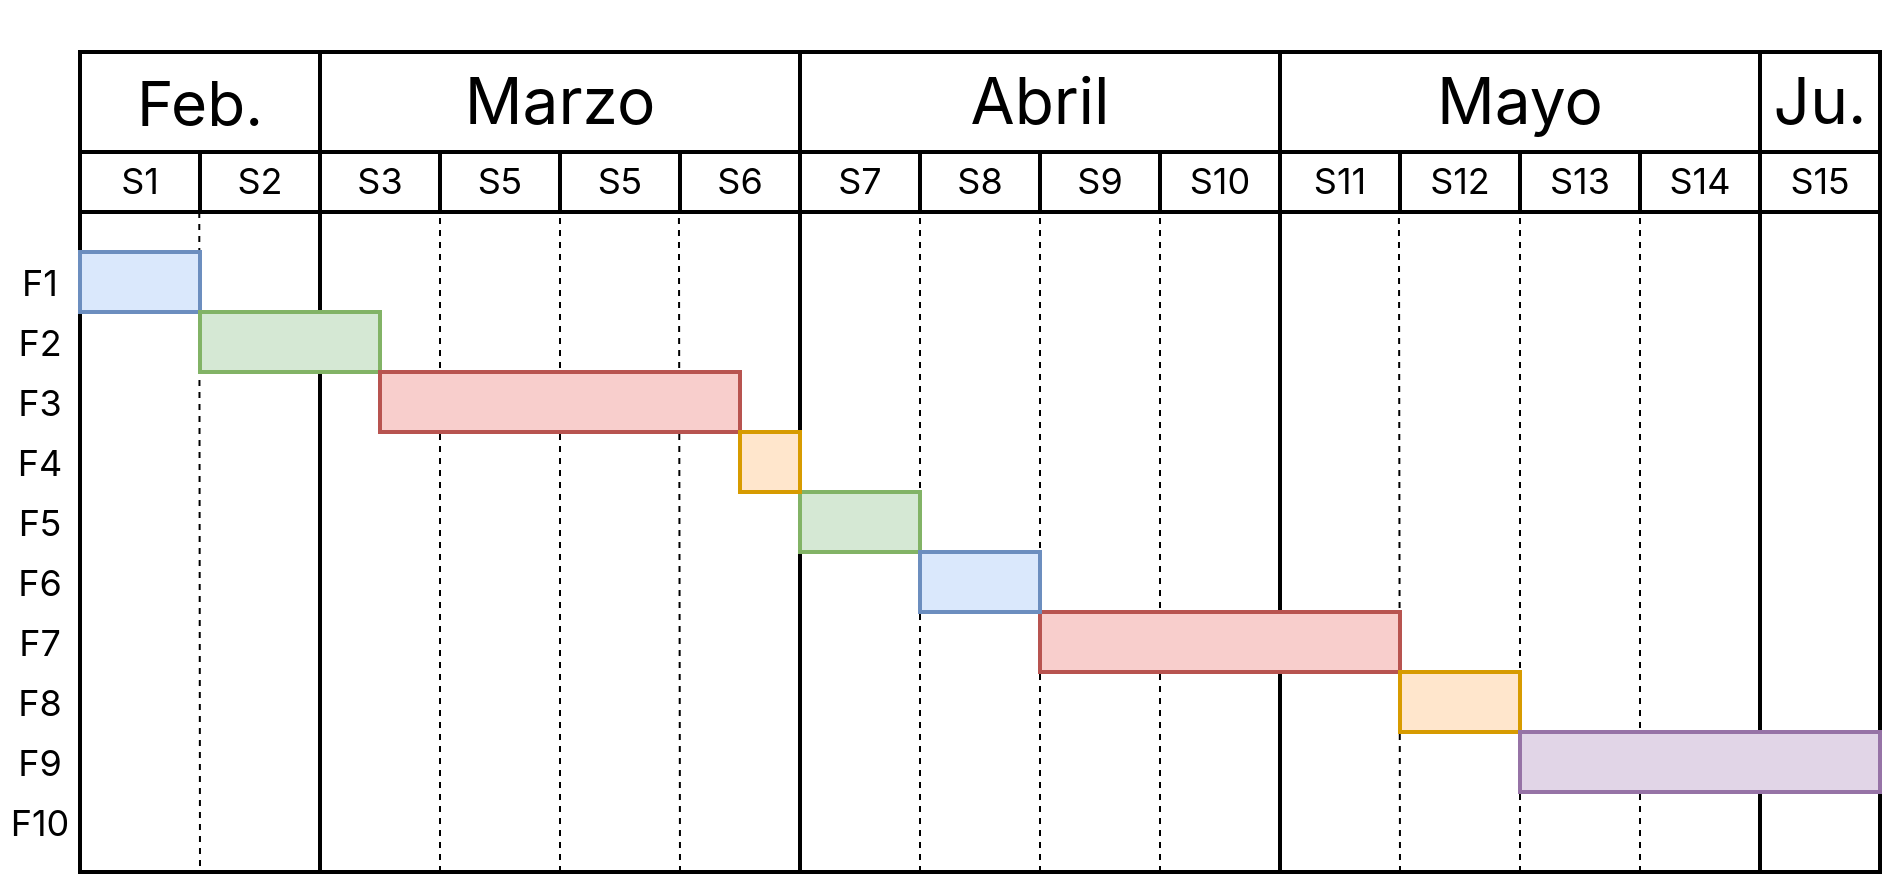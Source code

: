 <mxfile version="28.1.2">
  <diagram name="Page-1" id="Mt_HUXR5O6kLTx0qWId0">
    <mxGraphModel dx="1574" dy="2117" grid="1" gridSize="10" guides="1" tooltips="1" connect="1" arrows="1" fold="1" page="1" pageScale="1" pageWidth="827" pageHeight="1169" background="none" math="0" shadow="0">
      <root>
        <mxCell id="0" />
        <mxCell id="1" parent="0" />
        <mxCell id="3ni7MIBzhpr4WXZ2Zg2e-13" value="" style="rounded=0;whiteSpace=wrap;html=1;fillColor=none;strokeWidth=2;" parent="1" vertex="1">
          <mxGeometry x="240" y="40" width="240" height="360" as="geometry" />
        </mxCell>
        <mxCell id="9bHcRbHwBZqyY6m2YPGw-12" value="" style="endArrow=none;html=1;rounded=0;entryX=0;entryY=1;entryDx=0;entryDy=0;exitX=0.25;exitY=1;exitDx=0;exitDy=0;dashed=1;" parent="1" edge="1" source="3ni7MIBzhpr4WXZ2Zg2e-13">
          <mxGeometry width="50" height="50" relative="1" as="geometry">
            <mxPoint x="300" y="380" as="sourcePoint" />
            <mxPoint x="300" y="70" as="targetPoint" />
          </mxGeometry>
        </mxCell>
        <mxCell id="j2amn9IV4w0OwR7YDSab-1" value="&lt;font data-font-src=&quot;https://fonts.googleapis.com/css?family=Inter&quot;&gt;Feb.&lt;/font&gt;" style="rounded=0;whiteSpace=wrap;html=1;fontFamily=Inter;fontSource=https%3A%2F%2Ffonts.googleapis.com%2Fcss%3Ffamily%3DInter;fontSize=31;strokeWidth=2;" parent="1" vertex="1">
          <mxGeometry x="120" y="-10" width="120" height="50" as="geometry" />
        </mxCell>
        <mxCell id="j2amn9IV4w0OwR7YDSab-2" value="&lt;p&gt;&lt;font face=&quot;Inter&quot; data-font-src=&quot;https://fonts.googleapis.com/css?family=Inter&quot;&gt;Marzo&lt;/font&gt;&lt;/p&gt;" style="rounded=0;whiteSpace=wrap;html=1;fontSize=32;strokeWidth=2;" parent="1" vertex="1">
          <mxGeometry x="240" y="-10" width="240" height="50" as="geometry" />
        </mxCell>
        <mxCell id="j2amn9IV4w0OwR7YDSab-3" value="&lt;p&gt;&lt;font face=&quot;Inter&quot; data-font-src=&quot;https://fonts.googleapis.com/css?family=Inter&quot;&gt;Abril&lt;/font&gt;&lt;/p&gt;" style="rounded=0;whiteSpace=wrap;html=1;fontSize=32;strokeWidth=2;" parent="1" vertex="1">
          <mxGeometry x="480" y="-10" width="240" height="50" as="geometry" />
        </mxCell>
        <mxCell id="3ni7MIBzhpr4WXZ2Zg2e-1" value="&lt;font face=&quot;Inter&quot; data-font-src=&quot;https://fonts.googleapis.com/css?family=Inter&quot;&gt;Mayo&lt;/font&gt;" style="rounded=0;whiteSpace=wrap;html=1;fontSize=32;strokeWidth=2;" parent="1" vertex="1">
          <mxGeometry x="720" y="-10" width="240" height="50" as="geometry" />
        </mxCell>
        <mxCell id="3ni7MIBzhpr4WXZ2Zg2e-2" value="&lt;p&gt;&lt;font face=&quot;Inter&quot; data-font-src=&quot;https://fonts.googleapis.com/css?family=Inter&quot;&gt;Ju.&lt;/font&gt;&lt;/p&gt;" style="rounded=0;whiteSpace=wrap;html=1;fontSize=32;strokeWidth=2;" parent="1" vertex="1">
          <mxGeometry x="960" y="-10" width="60" height="50" as="geometry" />
        </mxCell>
        <mxCell id="3ni7MIBzhpr4WXZ2Zg2e-3" value="" style="rounded=0;whiteSpace=wrap;html=1;fillColor=none;strokeWidth=2;" parent="1" vertex="1">
          <mxGeometry x="120" y="40" width="120" height="360" as="geometry" />
        </mxCell>
        <mxCell id="3ni7MIBzhpr4WXZ2Zg2e-11" value="&lt;font face=&quot;Inter&quot;&gt;S1&lt;/font&gt;" style="rounded=0;whiteSpace=wrap;html=1;strokeWidth=2;fontSize=18;" parent="1" vertex="1">
          <mxGeometry x="120" y="40" width="60" height="30" as="geometry" />
        </mxCell>
        <mxCell id="3ni7MIBzhpr4WXZ2Zg2e-12" value="&lt;font face=&quot;Inter&quot;&gt;S2&lt;/font&gt;" style="rounded=0;whiteSpace=wrap;html=1;strokeWidth=2;fontSize=18;" parent="1" vertex="1">
          <mxGeometry x="180" y="40" width="60" height="30" as="geometry" />
        </mxCell>
        <mxCell id="3ni7MIBzhpr4WXZ2Zg2e-14" value="&lt;font face=&quot;Inter&quot;&gt;S3&lt;/font&gt;" style="rounded=0;whiteSpace=wrap;html=1;strokeWidth=2;fontSize=18;" parent="1" vertex="1">
          <mxGeometry x="240" y="40" width="60" height="30" as="geometry" />
        </mxCell>
        <mxCell id="3ni7MIBzhpr4WXZ2Zg2e-15" value="&lt;font face=&quot;Inter&quot;&gt;S5&lt;/font&gt;" style="rounded=0;whiteSpace=wrap;html=1;strokeWidth=2;fontSize=18;" parent="1" vertex="1">
          <mxGeometry x="300" y="40" width="60" height="30" as="geometry" />
        </mxCell>
        <mxCell id="3ni7MIBzhpr4WXZ2Zg2e-16" value="&lt;font face=&quot;Inter&quot;&gt;S5&lt;/font&gt;" style="rounded=0;whiteSpace=wrap;html=1;strokeWidth=2;fontSize=18;" parent="1" vertex="1">
          <mxGeometry x="360" y="40" width="60" height="30" as="geometry" />
        </mxCell>
        <mxCell id="3ni7MIBzhpr4WXZ2Zg2e-17" value="&lt;font face=&quot;Inter&quot;&gt;S6&lt;/font&gt;" style="rounded=0;whiteSpace=wrap;html=1;strokeWidth=2;fontSize=18;" parent="1" vertex="1">
          <mxGeometry x="420" y="40" width="60" height="30" as="geometry" />
        </mxCell>
        <mxCell id="3ni7MIBzhpr4WXZ2Zg2e-18" value="" style="rounded=0;whiteSpace=wrap;html=1;fillColor=none;strokeWidth=2;" parent="1" vertex="1">
          <mxGeometry x="480" y="40" width="240" height="360" as="geometry" />
        </mxCell>
        <mxCell id="3ni7MIBzhpr4WXZ2Zg2e-19" value="" style="rounded=0;whiteSpace=wrap;html=1;fillColor=none;strokeWidth=2;" parent="1" vertex="1">
          <mxGeometry x="720" y="40" width="240" height="360" as="geometry" />
        </mxCell>
        <mxCell id="3ni7MIBzhpr4WXZ2Zg2e-20" value="" style="rounded=0;whiteSpace=wrap;html=1;fillColor=none;strokeWidth=2;" parent="1" vertex="1">
          <mxGeometry x="960" y="40" width="60" height="360" as="geometry" />
        </mxCell>
        <mxCell id="3ni7MIBzhpr4WXZ2Zg2e-21" value="&lt;font face=&quot;Inter&quot;&gt;S7&lt;/font&gt;" style="rounded=0;whiteSpace=wrap;html=1;strokeWidth=2;fontSize=18;" parent="1" vertex="1">
          <mxGeometry x="480" y="40" width="60" height="30" as="geometry" />
        </mxCell>
        <mxCell id="3ni7MIBzhpr4WXZ2Zg2e-22" value="&lt;font face=&quot;Inter&quot;&gt;S8&lt;/font&gt;" style="rounded=0;whiteSpace=wrap;html=1;strokeWidth=2;fontSize=18;" parent="1" vertex="1">
          <mxGeometry x="540" y="40" width="60" height="30" as="geometry" />
        </mxCell>
        <mxCell id="3ni7MIBzhpr4WXZ2Zg2e-23" value="&lt;font face=&quot;Inter&quot;&gt;S9&lt;/font&gt;" style="rounded=0;whiteSpace=wrap;html=1;strokeWidth=2;fontSize=18;" parent="1" vertex="1">
          <mxGeometry x="600" y="40" width="60" height="30" as="geometry" />
        </mxCell>
        <mxCell id="3ni7MIBzhpr4WXZ2Zg2e-24" value="&lt;font face=&quot;Inter&quot;&gt;S10&lt;/font&gt;" style="rounded=0;whiteSpace=wrap;html=1;strokeWidth=2;fontSize=18;" parent="1" vertex="1">
          <mxGeometry x="660" y="40" width="60" height="30" as="geometry" />
        </mxCell>
        <mxCell id="3ni7MIBzhpr4WXZ2Zg2e-25" value="&lt;font face=&quot;Inter&quot;&gt;S11&lt;/font&gt;" style="rounded=0;whiteSpace=wrap;html=1;strokeWidth=2;fontSize=18;" parent="1" vertex="1">
          <mxGeometry x="720" y="40" width="60" height="30" as="geometry" />
        </mxCell>
        <mxCell id="3ni7MIBzhpr4WXZ2Zg2e-26" value="&lt;font face=&quot;Inter&quot;&gt;S12&lt;/font&gt;" style="rounded=0;whiteSpace=wrap;html=1;strokeWidth=2;fontSize=18;" parent="1" vertex="1">
          <mxGeometry x="780" y="40" width="60" height="30" as="geometry" />
        </mxCell>
        <mxCell id="3ni7MIBzhpr4WXZ2Zg2e-27" value="&lt;font face=&quot;Inter&quot;&gt;S13&lt;/font&gt;" style="rounded=0;whiteSpace=wrap;html=1;strokeWidth=2;fontSize=18;" parent="1" vertex="1">
          <mxGeometry x="840" y="40" width="60" height="30" as="geometry" />
        </mxCell>
        <mxCell id="3ni7MIBzhpr4WXZ2Zg2e-28" value="&lt;font face=&quot;Inter&quot;&gt;S14&lt;/font&gt;" style="rounded=0;whiteSpace=wrap;html=1;strokeWidth=2;fontSize=18;" parent="1" vertex="1">
          <mxGeometry x="900" y="40" width="60" height="30" as="geometry" />
        </mxCell>
        <mxCell id="3ni7MIBzhpr4WXZ2Zg2e-29" value="&lt;font face=&quot;Inter&quot;&gt;S15&lt;/font&gt;" style="rounded=0;whiteSpace=wrap;html=1;strokeWidth=2;fontSize=18;" parent="1" vertex="1">
          <mxGeometry x="960" y="40" width="60" height="30" as="geometry" />
        </mxCell>
        <mxCell id="9bHcRbHwBZqyY6m2YPGw-1" value="F1" style="text;html=1;align=center;verticalAlign=middle;whiteSpace=wrap;rounded=0;fontFamily=Inter;fontSource=https%3A%2F%2Ffonts.googleapis.com%2Fcss%3Ffamily%3DInter;fontSize=18;" parent="1" vertex="1">
          <mxGeometry x="80" y="90" width="40" height="30" as="geometry" />
        </mxCell>
        <mxCell id="9bHcRbHwBZqyY6m2YPGw-2" value="F2" style="text;html=1;align=center;verticalAlign=middle;whiteSpace=wrap;rounded=0;fontFamily=Inter;fontSource=https%3A%2F%2Ffonts.googleapis.com%2Fcss%3Ffamily%3DInter;fontSize=18;" parent="1" vertex="1">
          <mxGeometry x="80" y="120" width="40" height="30" as="geometry" />
        </mxCell>
        <mxCell id="9bHcRbHwBZqyY6m2YPGw-3" value="F3" style="text;html=1;align=center;verticalAlign=middle;whiteSpace=wrap;rounded=0;fontFamily=Inter;fontSource=https%3A%2F%2Ffonts.googleapis.com%2Fcss%3Ffamily%3DInter;fontSize=18;" parent="1" vertex="1">
          <mxGeometry x="80" y="150" width="40" height="30" as="geometry" />
        </mxCell>
        <mxCell id="9bHcRbHwBZqyY6m2YPGw-4" value="F4" style="text;html=1;align=center;verticalAlign=middle;whiteSpace=wrap;rounded=0;fontFamily=Inter;fontSource=https%3A%2F%2Ffonts.googleapis.com%2Fcss%3Ffamily%3DInter;fontSize=18;" parent="1" vertex="1">
          <mxGeometry x="80" y="180" width="40" height="30" as="geometry" />
        </mxCell>
        <mxCell id="9bHcRbHwBZqyY6m2YPGw-5" value="F5" style="text;html=1;align=center;verticalAlign=middle;whiteSpace=wrap;rounded=0;fontFamily=Inter;fontSource=https%3A%2F%2Ffonts.googleapis.com%2Fcss%3Ffamily%3DInter;fontSize=18;" parent="1" vertex="1">
          <mxGeometry x="80" y="210" width="40" height="30" as="geometry" />
        </mxCell>
        <mxCell id="9bHcRbHwBZqyY6m2YPGw-6" value="F6" style="text;html=1;align=center;verticalAlign=middle;whiteSpace=wrap;rounded=0;fontFamily=Inter;fontSource=https%3A%2F%2Ffonts.googleapis.com%2Fcss%3Ffamily%3DInter;fontSize=18;" parent="1" vertex="1">
          <mxGeometry x="80" y="240" width="40" height="30" as="geometry" />
        </mxCell>
        <mxCell id="9bHcRbHwBZqyY6m2YPGw-7" value="F7" style="text;html=1;align=center;verticalAlign=middle;whiteSpace=wrap;rounded=0;fontFamily=Inter;fontSource=https%3A%2F%2Ffonts.googleapis.com%2Fcss%3Ffamily%3DInter;fontSize=18;" parent="1" vertex="1">
          <mxGeometry x="80" y="270" width="40" height="30" as="geometry" />
        </mxCell>
        <mxCell id="9bHcRbHwBZqyY6m2YPGw-8" value="F8" style="text;html=1;align=center;verticalAlign=middle;whiteSpace=wrap;rounded=0;fontFamily=Inter;fontSource=https%3A%2F%2Ffonts.googleapis.com%2Fcss%3Ffamily%3DInter;fontSize=18;" parent="1" vertex="1">
          <mxGeometry x="80" y="300" width="40" height="30" as="geometry" />
        </mxCell>
        <mxCell id="9bHcRbHwBZqyY6m2YPGw-9" value="F9" style="text;html=1;align=center;verticalAlign=middle;whiteSpace=wrap;rounded=0;fontFamily=Inter;fontSource=https%3A%2F%2Ffonts.googleapis.com%2Fcss%3Ffamily%3DInter;fontSize=18;" parent="1" vertex="1">
          <mxGeometry x="80" y="330" width="40" height="30" as="geometry" />
        </mxCell>
        <mxCell id="9bHcRbHwBZqyY6m2YPGw-11" value="" style="endArrow=none;html=1;rounded=0;dashed=1;entryX=0.5;entryY=1;entryDx=0;entryDy=0;" parent="1" edge="1" target="3ni7MIBzhpr4WXZ2Zg2e-3">
          <mxGeometry width="50" height="50" relative="1" as="geometry">
            <mxPoint x="179.64" y="70" as="sourcePoint" />
            <mxPoint x="180" y="380" as="targetPoint" />
          </mxGeometry>
        </mxCell>
        <mxCell id="3ni7MIBzhpr4WXZ2Zg2e-31" value="" style="rounded=0;whiteSpace=wrap;html=1;strokeWidth=2;fillColor=#dae8fc;strokeColor=#6c8ebf;fontSize=18;" parent="1" vertex="1">
          <mxGeometry x="120" y="90" width="60" height="30" as="geometry" />
        </mxCell>
        <mxCell id="9bHcRbHwBZqyY6m2YPGw-13" value="" style="endArrow=none;html=1;rounded=0;entryX=0;entryY=1;entryDx=0;entryDy=0;exitX=0.5;exitY=1;exitDx=0;exitDy=0;dashed=1;" parent="1" edge="1" source="3ni7MIBzhpr4WXZ2Zg2e-13">
          <mxGeometry width="50" height="50" relative="1" as="geometry">
            <mxPoint x="360" y="380" as="sourcePoint" />
            <mxPoint x="360" y="70" as="targetPoint" />
          </mxGeometry>
        </mxCell>
        <mxCell id="9bHcRbHwBZqyY6m2YPGw-14" value="" style="endArrow=none;html=1;rounded=0;entryX=0;entryY=1;entryDx=0;entryDy=0;exitX=0.75;exitY=1;exitDx=0;exitDy=0;dashed=1;" parent="1" edge="1" source="3ni7MIBzhpr4WXZ2Zg2e-13">
          <mxGeometry width="50" height="50" relative="1" as="geometry">
            <mxPoint x="419.47" y="380" as="sourcePoint" />
            <mxPoint x="419.47" y="70" as="targetPoint" />
          </mxGeometry>
        </mxCell>
        <mxCell id="9bHcRbHwBZqyY6m2YPGw-15" value="" style="endArrow=none;html=1;rounded=0;entryX=0;entryY=1;entryDx=0;entryDy=0;exitX=0.25;exitY=1;exitDx=0;exitDy=0;dashed=1;" parent="1" edge="1" source="3ni7MIBzhpr4WXZ2Zg2e-18">
          <mxGeometry width="50" height="50" relative="1" as="geometry">
            <mxPoint x="540" y="380" as="sourcePoint" />
            <mxPoint x="540" y="70" as="targetPoint" />
          </mxGeometry>
        </mxCell>
        <mxCell id="9bHcRbHwBZqyY6m2YPGw-16" value="" style="endArrow=none;html=1;rounded=0;entryX=0;entryY=1;entryDx=0;entryDy=0;exitX=0.5;exitY=1;exitDx=0;exitDy=0;dashed=1;" parent="1" edge="1" source="3ni7MIBzhpr4WXZ2Zg2e-18">
          <mxGeometry width="50" height="50" relative="1" as="geometry">
            <mxPoint x="600" y="380" as="sourcePoint" />
            <mxPoint x="600" y="70" as="targetPoint" />
          </mxGeometry>
        </mxCell>
        <mxCell id="9bHcRbHwBZqyY6m2YPGw-17" value="" style="endArrow=none;html=1;rounded=0;entryX=0;entryY=1;entryDx=0;entryDy=0;exitX=0.75;exitY=1;exitDx=0;exitDy=0;dashed=1;" parent="1" edge="1" source="3ni7MIBzhpr4WXZ2Zg2e-18">
          <mxGeometry width="50" height="50" relative="1" as="geometry">
            <mxPoint x="660" y="380" as="sourcePoint" />
            <mxPoint x="660" y="70" as="targetPoint" />
          </mxGeometry>
        </mxCell>
        <mxCell id="9bHcRbHwBZqyY6m2YPGw-18" value="" style="endArrow=none;html=1;rounded=0;entryX=0;entryY=1;entryDx=0;entryDy=0;exitX=0.25;exitY=1;exitDx=0;exitDy=0;dashed=1;" parent="1" edge="1" source="3ni7MIBzhpr4WXZ2Zg2e-19">
          <mxGeometry width="50" height="50" relative="1" as="geometry">
            <mxPoint x="779.47" y="380" as="sourcePoint" />
            <mxPoint x="779.47" y="70" as="targetPoint" />
          </mxGeometry>
        </mxCell>
        <mxCell id="9bHcRbHwBZqyY6m2YPGw-19" value="" style="endArrow=none;html=1;rounded=0;entryX=0;entryY=1;entryDx=0;entryDy=0;exitX=0.5;exitY=1;exitDx=0;exitDy=0;dashed=1;" parent="1" edge="1" source="3ni7MIBzhpr4WXZ2Zg2e-19">
          <mxGeometry width="50" height="50" relative="1" as="geometry">
            <mxPoint x="840" y="380" as="sourcePoint" />
            <mxPoint x="840" y="70" as="targetPoint" />
          </mxGeometry>
        </mxCell>
        <mxCell id="9bHcRbHwBZqyY6m2YPGw-20" value="" style="endArrow=none;html=1;rounded=0;entryX=0;entryY=1;entryDx=0;entryDy=0;exitX=0.75;exitY=1;exitDx=0;exitDy=0;dashed=1;" parent="1" edge="1" source="3ni7MIBzhpr4WXZ2Zg2e-19">
          <mxGeometry width="50" height="50" relative="1" as="geometry">
            <mxPoint x="900" y="380" as="sourcePoint" />
            <mxPoint x="900" y="70" as="targetPoint" />
          </mxGeometry>
        </mxCell>
        <mxCell id="3ni7MIBzhpr4WXZ2Zg2e-32" value="" style="rounded=0;whiteSpace=wrap;html=1;strokeWidth=2;fillColor=#d5e8d4;strokeColor=#82b366;fontSize=18;" parent="1" vertex="1">
          <mxGeometry x="180" y="120" width="90" height="30" as="geometry" />
        </mxCell>
        <mxCell id="3ni7MIBzhpr4WXZ2Zg2e-33" value="" style="rounded=0;whiteSpace=wrap;html=1;strokeWidth=2;fillColor=#d5e8d4;strokeColor=#82b366;fontSize=18;" parent="1" vertex="1">
          <mxGeometry x="480" y="210" width="60" height="30" as="geometry" />
        </mxCell>
        <mxCell id="3ni7MIBzhpr4WXZ2Zg2e-34" value="" style="rounded=0;whiteSpace=wrap;html=1;strokeWidth=2;fillColor=#f8cecc;strokeColor=#b85450;fontSize=18;" parent="1" vertex="1">
          <mxGeometry x="600" y="270" width="180" height="30" as="geometry" />
        </mxCell>
        <mxCell id="3ni7MIBzhpr4WXZ2Zg2e-35" value="" style="rounded=0;whiteSpace=wrap;html=1;strokeWidth=2;fillColor=#f8cecc;strokeColor=#b85450;fontSize=18;" parent="1" vertex="1">
          <mxGeometry x="270" y="150" width="180" height="30" as="geometry" />
        </mxCell>
        <mxCell id="3ni7MIBzhpr4WXZ2Zg2e-36" value="" style="rounded=0;whiteSpace=wrap;html=1;strokeWidth=2;fillColor=#ffe6cc;strokeColor=#d79b00;fontSize=18;" parent="1" vertex="1">
          <mxGeometry x="450" y="180" width="30" height="30" as="geometry" />
        </mxCell>
        <mxCell id="3ni7MIBzhpr4WXZ2Zg2e-37" value="" style="rounded=0;whiteSpace=wrap;html=1;strokeWidth=2;fillColor=#ffe6cc;strokeColor=#d79b00;fontSize=18;" parent="1" vertex="1">
          <mxGeometry x="780" y="300" width="60" height="30" as="geometry" />
        </mxCell>
        <mxCell id="3ni7MIBzhpr4WXZ2Zg2e-39" value="" style="rounded=0;whiteSpace=wrap;html=1;strokeWidth=2;fillColor=#e1d5e7;strokeColor=#9673a6;verticalAlign=middle;fontSize=18;" parent="1" vertex="1">
          <mxGeometry x="840" y="330" width="180" height="30" as="geometry" />
        </mxCell>
        <mxCell id="HZCDDnRFfF1svUVPake3-1" value="" style="rounded=0;whiteSpace=wrap;html=1;strokeWidth=2;fillColor=#dae8fc;strokeColor=#6c8ebf;fontSize=18;" vertex="1" parent="1">
          <mxGeometry x="540" y="240" width="60" height="30" as="geometry" />
        </mxCell>
        <mxCell id="HZCDDnRFfF1svUVPake3-2" value="F10" style="text;html=1;align=center;verticalAlign=middle;whiteSpace=wrap;rounded=0;fontFamily=Inter;fontSource=https%3A%2F%2Ffonts.googleapis.com%2Fcss%3Ffamily%3DInter;fontSize=18;" vertex="1" parent="1">
          <mxGeometry x="80" y="360" width="40" height="30" as="geometry" />
        </mxCell>
      </root>
    </mxGraphModel>
  </diagram>
</mxfile>
